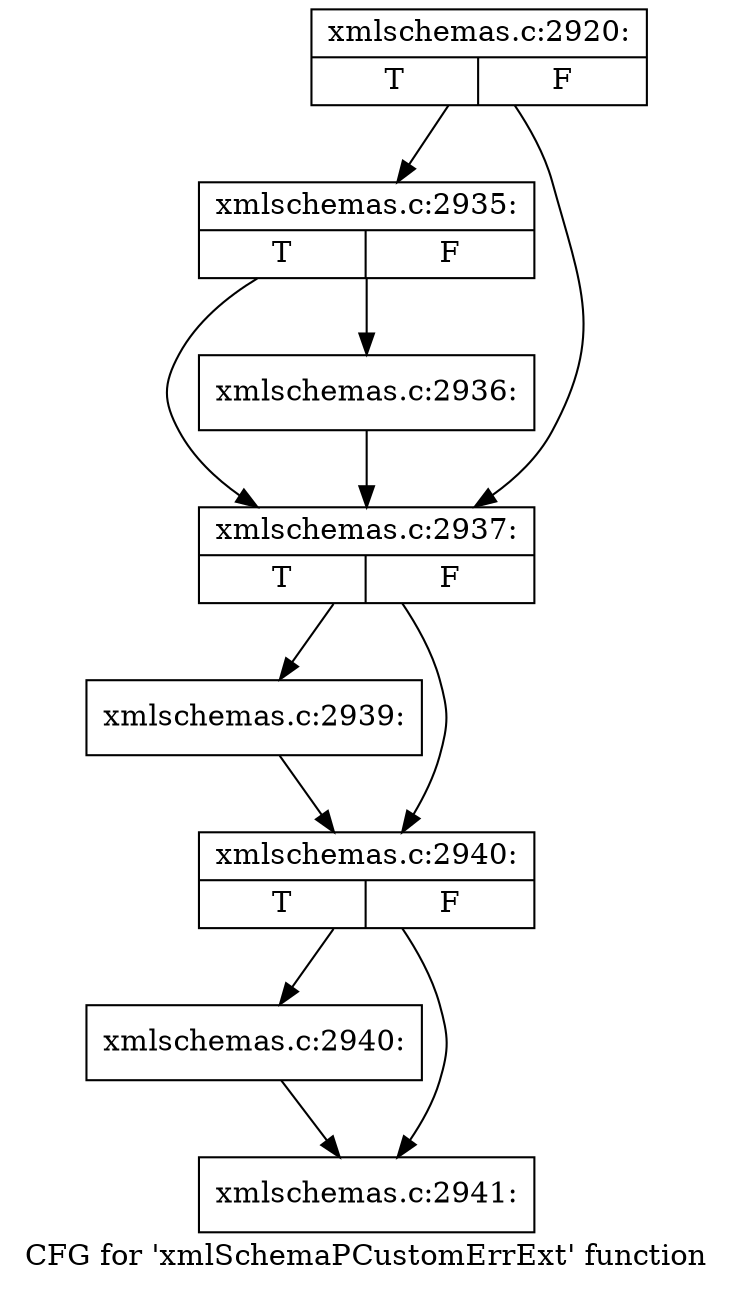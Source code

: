 digraph "CFG for 'xmlSchemaPCustomErrExt' function" {
	label="CFG for 'xmlSchemaPCustomErrExt' function";

	Node0x4d28f80 [shape=record,label="{xmlschemas.c:2920:|{<s0>T|<s1>F}}"];
	Node0x4d28f80 -> Node0x4d2bf10;
	Node0x4d28f80 -> Node0x4d2bec0;
	Node0x4d2bf10 [shape=record,label="{xmlschemas.c:2935:|{<s0>T|<s1>F}}"];
	Node0x4d2bf10 -> Node0x4d2be70;
	Node0x4d2bf10 -> Node0x4d2bec0;
	Node0x4d2be70 [shape=record,label="{xmlschemas.c:2936:}"];
	Node0x4d2be70 -> Node0x4d2bec0;
	Node0x4d2bec0 [shape=record,label="{xmlschemas.c:2937:|{<s0>T|<s1>F}}"];
	Node0x4d2bec0 -> Node0x4d2cd10;
	Node0x4d2bec0 -> Node0x4d2cf00;
	Node0x4d2cd10 [shape=record,label="{xmlschemas.c:2939:}"];
	Node0x4d2cd10 -> Node0x4d2cf00;
	Node0x4d2cf00 [shape=record,label="{xmlschemas.c:2940:|{<s0>T|<s1>F}}"];
	Node0x4d2cf00 -> Node0x4d2d380;
	Node0x4d2cf00 -> Node0x4d2d3d0;
	Node0x4d2d380 [shape=record,label="{xmlschemas.c:2940:}"];
	Node0x4d2d380 -> Node0x4d2d3d0;
	Node0x4d2d3d0 [shape=record,label="{xmlschemas.c:2941:}"];
}
